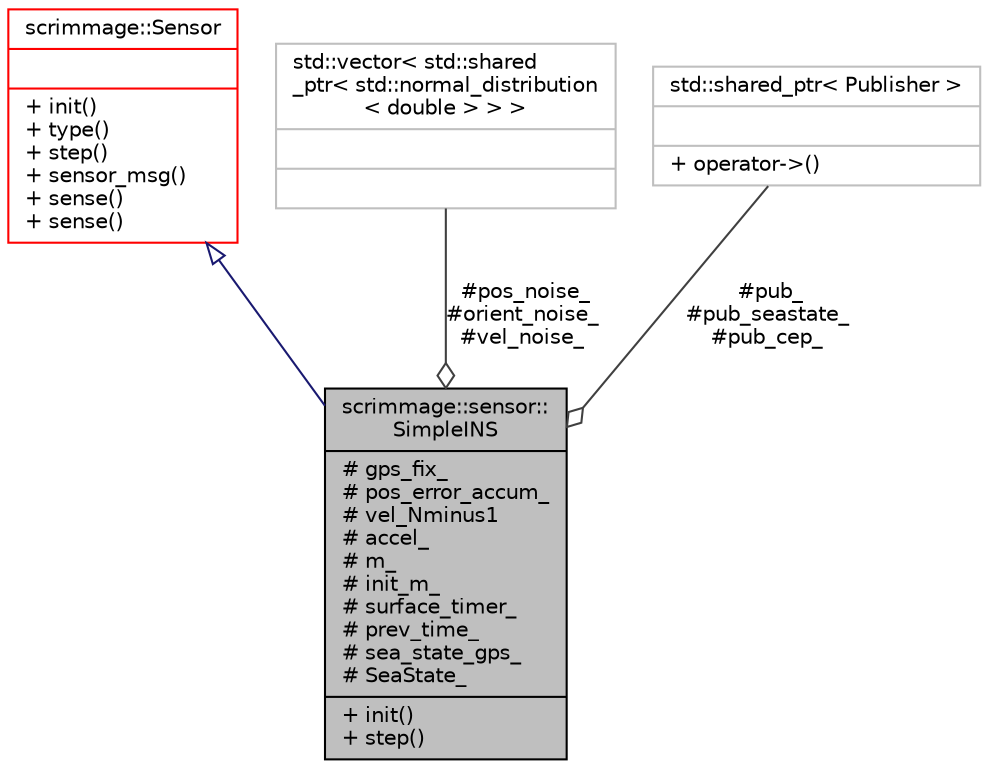 digraph "scrimmage::sensor::SimpleINS"
{
 // LATEX_PDF_SIZE
  edge [fontname="Helvetica",fontsize="10",labelfontname="Helvetica",labelfontsize="10"];
  node [fontname="Helvetica",fontsize="10",shape=record];
  Node1 [label="{scrimmage::sensor::\lSimpleINS\n|# gps_fix_\l# pos_error_accum_\l# vel_Nminus1\l# accel_\l# m_\l# init_m_\l# surface_timer_\l# prev_time_\l# sea_state_gps_\l# SeaState_\l|+ init()\l+ step()\l}",height=0.2,width=0.4,color="black", fillcolor="grey75", style="filled", fontcolor="black",tooltip=" "];
  Node2 -> Node1 [dir="back",color="midnightblue",fontsize="10",style="solid",arrowtail="onormal",fontname="Helvetica"];
  Node2 [label="{scrimmage::Sensor\n||+ init()\l+ type()\l+ step()\l+ sensor_msg()\l+ sense()\l+ sense()\l}",height=0.2,width=0.4,color="red", fillcolor="white", style="filled",URL="$classscrimmage_1_1Sensor.html",tooltip=" "];
  Node93 -> Node1 [color="grey25",fontsize="10",style="solid",label=" #pos_noise_\n#orient_noise_\n#vel_noise_" ,arrowhead="odiamond",fontname="Helvetica"];
  Node93 [label="{std::vector\< std::shared\l_ptr\< std::normal_distribution\l\< double \> \> \>\n||}",height=0.2,width=0.4,color="grey75", fillcolor="white", style="filled",tooltip=" "];
  Node95 -> Node1 [color="grey25",fontsize="10",style="solid",label=" #pub_\n#pub_seastate_\n#pub_cep_" ,arrowhead="odiamond",fontname="Helvetica"];
  Node95 [label="{std::shared_ptr\< Publisher \>\n||+ operator-\>()\l}",height=0.2,width=0.4,color="grey75", fillcolor="white", style="filled",tooltip=" "];
}
